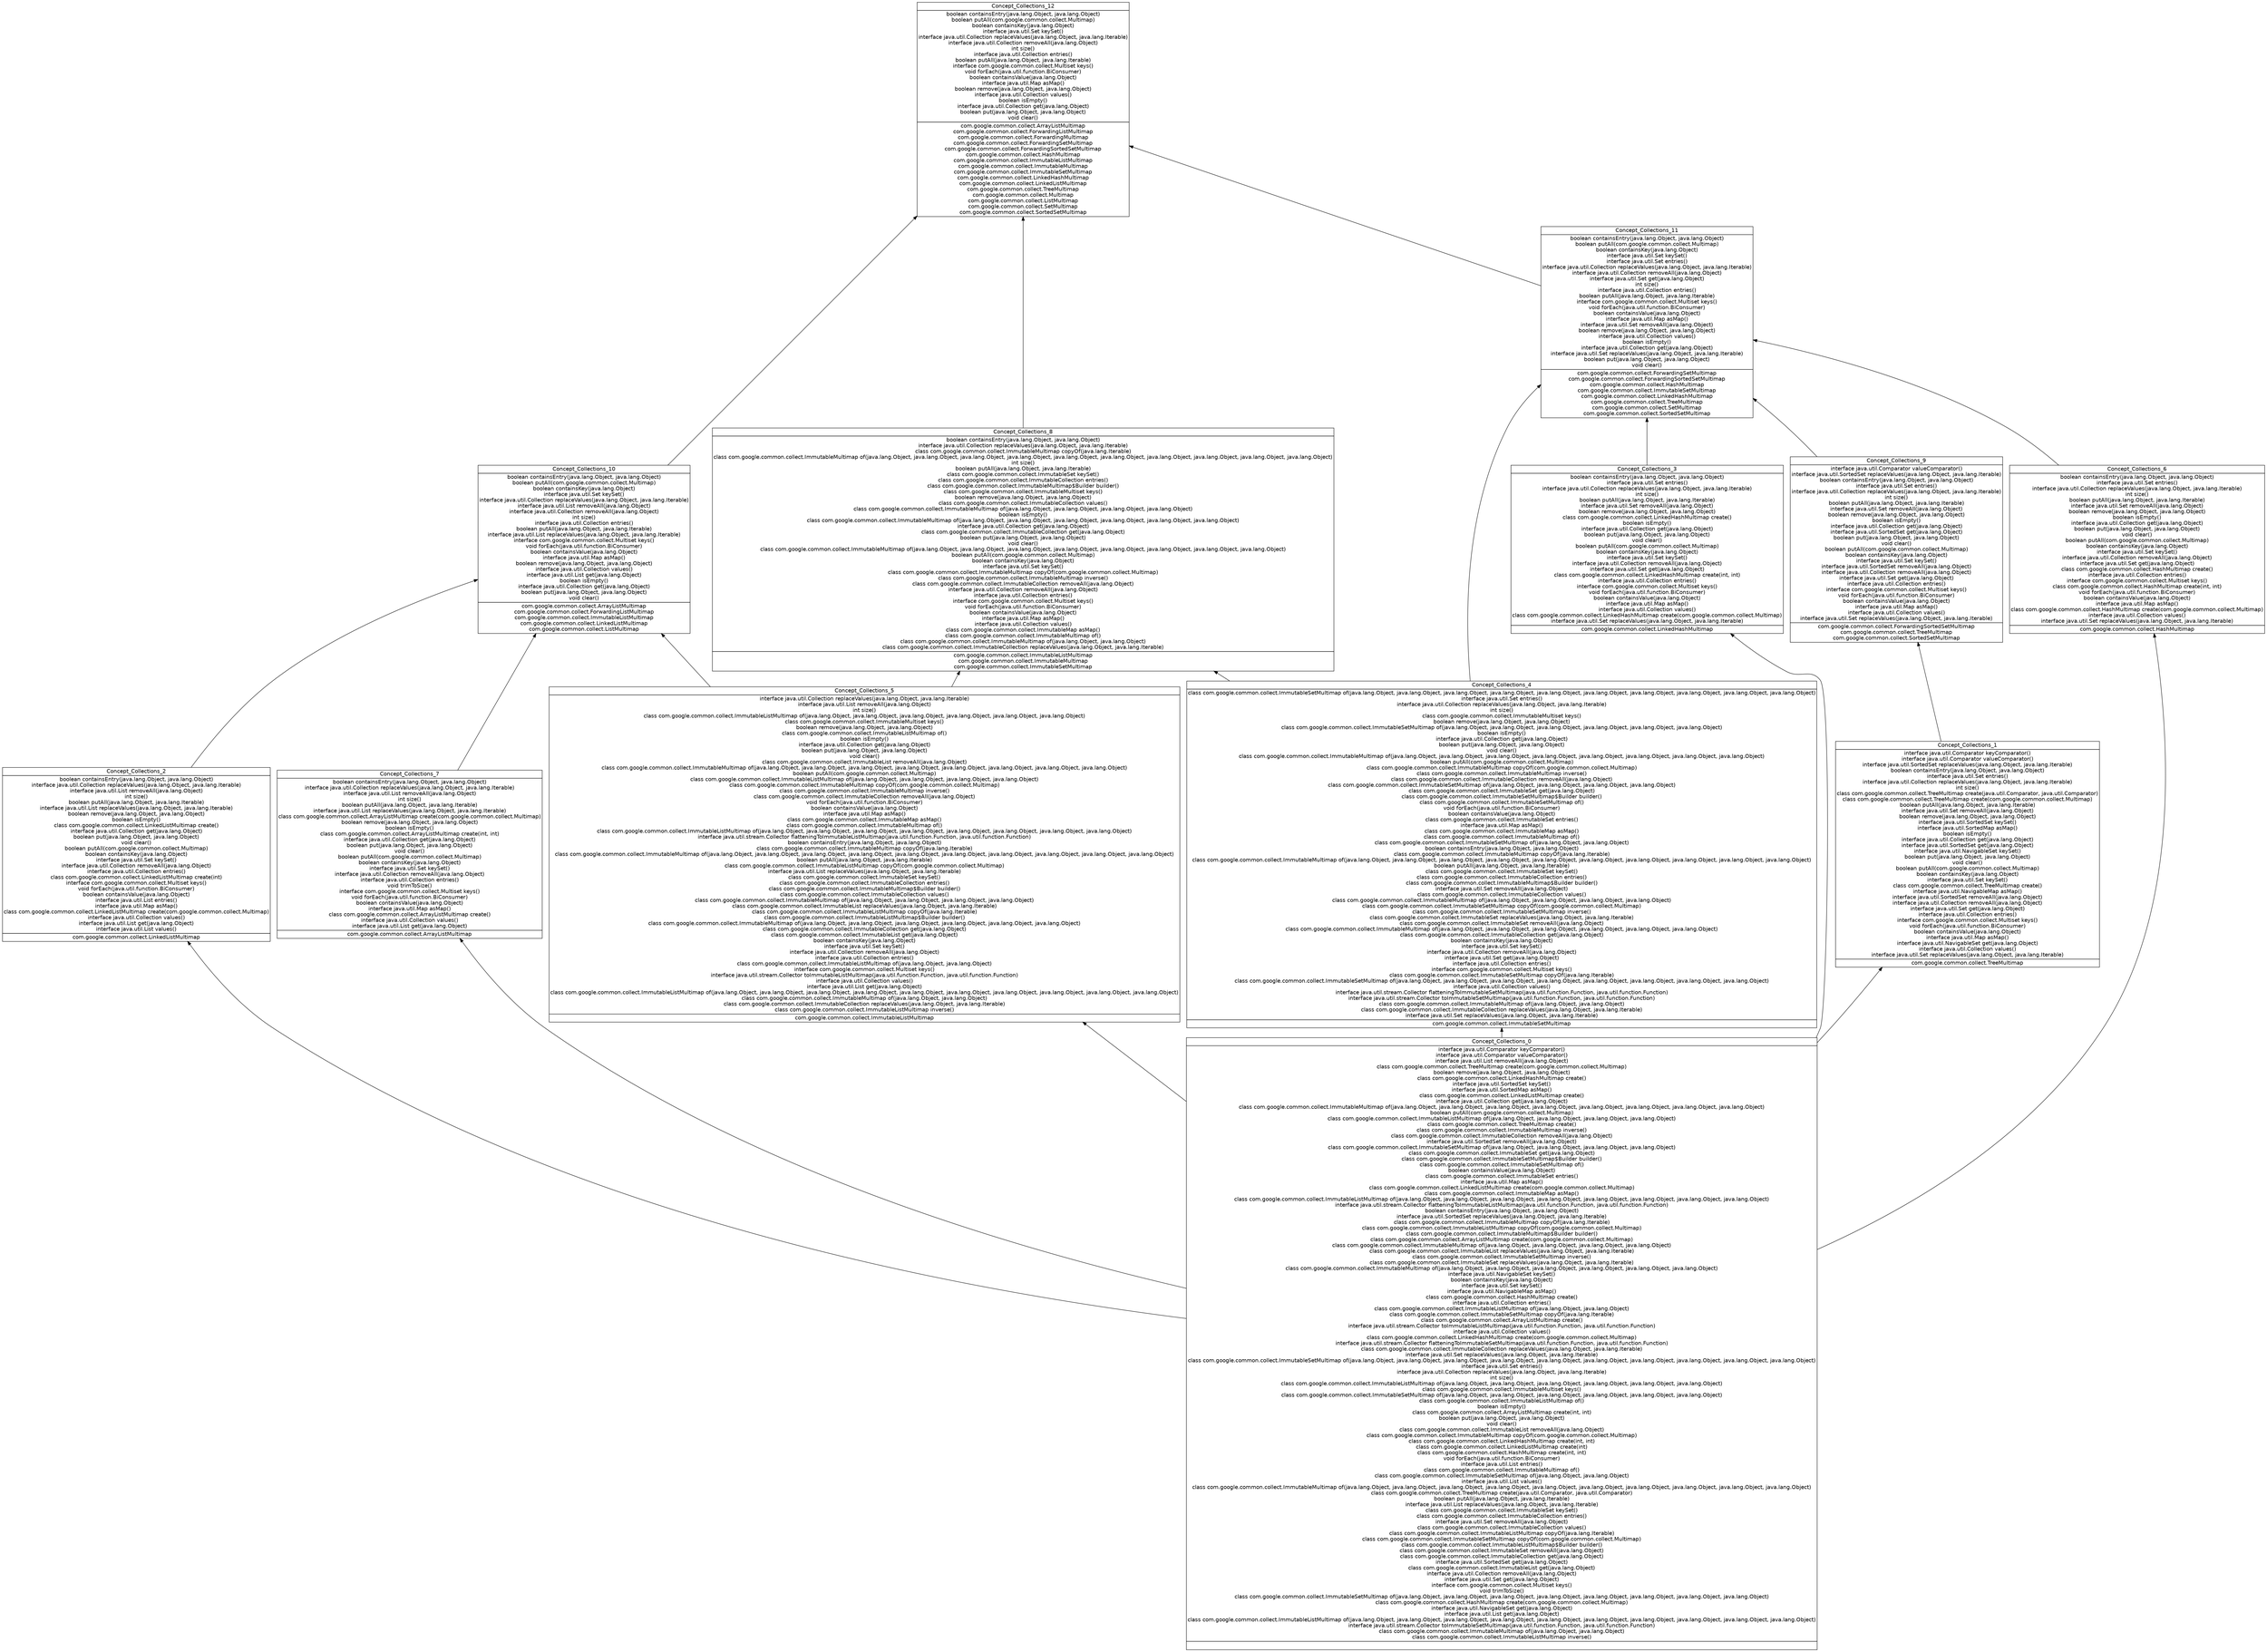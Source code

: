 digraph G { 
	rankdir=BT;
	margin=0;
	node [margin="0.03,0.03",fontname="DejaVu Sans"];
	ranksep=0.3;
	nodesep=0.2;
//graph[label="name:Collections,concept number:13,object number:16,attribute number:103"
13 [shape=none,label=<<table border="0" cellborder="1" cellspacing="0" port="p"><tr><td>Concept_Collections_12</td></tr><tr><td>boolean containsEntry(java.lang.Object, java.lang.Object)<br/>boolean putAll(com.google.common.collect.Multimap)<br/>boolean containsKey(java.lang.Object)<br/>interface java.util.Set keySet()<br/>interface java.util.Collection replaceValues(java.lang.Object, java.lang.Iterable)<br/>interface java.util.Collection removeAll(java.lang.Object)<br/>int size()<br/>interface java.util.Collection entries()<br/>boolean putAll(java.lang.Object, java.lang.Iterable)<br/>interface com.google.common.collect.Multiset keys()<br/>void forEach(java.util.function.BiConsumer)<br/>boolean containsValue(java.lang.Object)<br/>interface java.util.Map asMap()<br/>boolean remove(java.lang.Object, java.lang.Object)<br/>interface java.util.Collection values()<br/>boolean isEmpty()<br/>interface java.util.Collection get(java.lang.Object)<br/>boolean put(java.lang.Object, java.lang.Object)<br/>void clear()<br/></td></tr><tr><td>com.google.common.collect.ArrayListMultimap<br/>com.google.common.collect.ForwardingListMultimap<br/>com.google.common.collect.ForwardingMultimap<br/>com.google.common.collect.ForwardingSetMultimap<br/>com.google.common.collect.ForwardingSortedSetMultimap<br/>com.google.common.collect.HashMultimap<br/>com.google.common.collect.ImmutableListMultimap<br/>com.google.common.collect.ImmutableMultimap<br/>com.google.common.collect.ImmutableSetMultimap<br/>com.google.common.collect.LinkedHashMultimap<br/>com.google.common.collect.LinkedListMultimap<br/>com.google.common.collect.TreeMultimap<br/>com.google.common.collect.Multimap<br/>com.google.common.collect.ListMultimap<br/>com.google.common.collect.SetMultimap<br/>com.google.common.collect.SortedSetMultimap<br/></td></tr></table>>];
14 [shape=none,label=<<table border="0" cellborder="1" cellspacing="0" port="p"><tr><td>Concept_Collections_10</td></tr><tr><td>boolean containsEntry(java.lang.Object, java.lang.Object)<br/>boolean putAll(com.google.common.collect.Multimap)<br/>boolean containsKey(java.lang.Object)<br/>interface java.util.Set keySet()<br/>interface java.util.Collection replaceValues(java.lang.Object, java.lang.Iterable)<br/>interface java.util.List removeAll(java.lang.Object)<br/>interface java.util.Collection removeAll(java.lang.Object)<br/>int size()<br/>interface java.util.Collection entries()<br/>boolean putAll(java.lang.Object, java.lang.Iterable)<br/>interface java.util.List replaceValues(java.lang.Object, java.lang.Iterable)<br/>interface com.google.common.collect.Multiset keys()<br/>void forEach(java.util.function.BiConsumer)<br/>boolean containsValue(java.lang.Object)<br/>interface java.util.Map asMap()<br/>boolean remove(java.lang.Object, java.lang.Object)<br/>interface java.util.Collection values()<br/>interface java.util.List get(java.lang.Object)<br/>boolean isEmpty()<br/>interface java.util.Collection get(java.lang.Object)<br/>boolean put(java.lang.Object, java.lang.Object)<br/>void clear()<br/></td></tr><tr><td>com.google.common.collect.ArrayListMultimap<br/>com.google.common.collect.ForwardingListMultimap<br/>com.google.common.collect.ImmutableListMultimap<br/>com.google.common.collect.LinkedListMultimap<br/>com.google.common.collect.ListMultimap<br/></td></tr></table>>];
15 [shape=none,label=<<table border="0" cellborder="1" cellspacing="0" port="p"><tr><td>Concept_Collections_7</td></tr><tr><td>boolean containsEntry(java.lang.Object, java.lang.Object)<br/>interface java.util.Collection replaceValues(java.lang.Object, java.lang.Iterable)<br/>interface java.util.List removeAll(java.lang.Object)<br/>int size()<br/>boolean putAll(java.lang.Object, java.lang.Iterable)<br/>interface java.util.List replaceValues(java.lang.Object, java.lang.Iterable)<br/>class com.google.common.collect.ArrayListMultimap create(com.google.common.collect.Multimap)<br/>boolean remove(java.lang.Object, java.lang.Object)<br/>boolean isEmpty()<br/>class com.google.common.collect.ArrayListMultimap create(int, int)<br/>interface java.util.Collection get(java.lang.Object)<br/>boolean put(java.lang.Object, java.lang.Object)<br/>void clear()<br/>boolean putAll(com.google.common.collect.Multimap)<br/>boolean containsKey(java.lang.Object)<br/>interface java.util.Set keySet()<br/>interface java.util.Collection removeAll(java.lang.Object)<br/>interface java.util.Collection entries()<br/>void trimToSize()<br/>interface com.google.common.collect.Multiset keys()<br/>void forEach(java.util.function.BiConsumer)<br/>boolean containsValue(java.lang.Object)<br/>interface java.util.Map asMap()<br/>class com.google.common.collect.ArrayListMultimap create()<br/>interface java.util.Collection values()<br/>interface java.util.List get(java.lang.Object)<br/></td></tr><tr><td>com.google.common.collect.ArrayListMultimap<br/></td></tr></table>>];
16 [shape=none,label=<<table border="0" cellborder="1" cellspacing="0" port="p"><tr><td>Concept_Collections_0</td></tr><tr><td>interface java.util.Comparator keyComparator()<br/>interface java.util.Comparator valueComparator()<br/>interface java.util.List removeAll(java.lang.Object)<br/>class com.google.common.collect.TreeMultimap create(com.google.common.collect.Multimap)<br/>boolean remove(java.lang.Object, java.lang.Object)<br/>class com.google.common.collect.LinkedHashMultimap create()<br/>interface java.util.SortedSet keySet()<br/>interface java.util.SortedMap asMap()<br/>class com.google.common.collect.LinkedListMultimap create()<br/>interface java.util.Collection get(java.lang.Object)<br/>class com.google.common.collect.ImmutableMultimap of(java.lang.Object, java.lang.Object, java.lang.Object, java.lang.Object, java.lang.Object, java.lang.Object, java.lang.Object, java.lang.Object)<br/>boolean putAll(com.google.common.collect.Multimap)<br/>class com.google.common.collect.ImmutableListMultimap of(java.lang.Object, java.lang.Object, java.lang.Object, java.lang.Object)<br/>class com.google.common.collect.TreeMultimap create()<br/>class com.google.common.collect.ImmutableMultimap inverse()<br/>class com.google.common.collect.ImmutableCollection removeAll(java.lang.Object)<br/>interface java.util.SortedSet removeAll(java.lang.Object)<br/>class com.google.common.collect.ImmutableSetMultimap of(java.lang.Object, java.lang.Object, java.lang.Object, java.lang.Object)<br/>class com.google.common.collect.ImmutableSet get(java.lang.Object)<br/>class com.google.common.collect.ImmutableSetMultimap$Builder builder()<br/>class com.google.common.collect.ImmutableSetMultimap of()<br/>boolean containsValue(java.lang.Object)<br/>class com.google.common.collect.ImmutableSet entries()<br/>interface java.util.Map asMap()<br/>class com.google.common.collect.LinkedListMultimap create(com.google.common.collect.Multimap)<br/>class com.google.common.collect.ImmutableMap asMap()<br/>class com.google.common.collect.ImmutableListMultimap of(java.lang.Object, java.lang.Object, java.lang.Object, java.lang.Object, java.lang.Object, java.lang.Object, java.lang.Object, java.lang.Object)<br/>interface java.util.stream.Collector flatteningToImmutableListMultimap(java.util.function.Function, java.util.function.Function)<br/>boolean containsEntry(java.lang.Object, java.lang.Object)<br/>interface java.util.SortedSet replaceValues(java.lang.Object, java.lang.Iterable)<br/>class com.google.common.collect.ImmutableMultimap copyOf(java.lang.Iterable)<br/>class com.google.common.collect.ImmutableListMultimap copyOf(com.google.common.collect.Multimap)<br/>class com.google.common.collect.ImmutableMultimap$Builder builder()<br/>class com.google.common.collect.ArrayListMultimap create(com.google.common.collect.Multimap)<br/>class com.google.common.collect.ImmutableMultimap of(java.lang.Object, java.lang.Object, java.lang.Object, java.lang.Object)<br/>class com.google.common.collect.ImmutableList replaceValues(java.lang.Object, java.lang.Iterable)<br/>class com.google.common.collect.ImmutableSetMultimap inverse()<br/>class com.google.common.collect.ImmutableSet replaceValues(java.lang.Object, java.lang.Iterable)<br/>class com.google.common.collect.ImmutableMultimap of(java.lang.Object, java.lang.Object, java.lang.Object, java.lang.Object, java.lang.Object, java.lang.Object)<br/>interface java.util.NavigableSet keySet()<br/>boolean containsKey(java.lang.Object)<br/>interface java.util.Set keySet()<br/>interface java.util.NavigableMap asMap()<br/>class com.google.common.collect.HashMultimap create()<br/>interface java.util.Collection entries()<br/>class com.google.common.collect.ImmutableListMultimap of(java.lang.Object, java.lang.Object)<br/>class com.google.common.collect.ImmutableSetMultimap copyOf(java.lang.Iterable)<br/>class com.google.common.collect.ArrayListMultimap create()<br/>interface java.util.stream.Collector toImmutableListMultimap(java.util.function.Function, java.util.function.Function)<br/>interface java.util.Collection values()<br/>class com.google.common.collect.LinkedHashMultimap create(com.google.common.collect.Multimap)<br/>interface java.util.stream.Collector flatteningToImmutableSetMultimap(java.util.function.Function, java.util.function.Function)<br/>class com.google.common.collect.ImmutableCollection replaceValues(java.lang.Object, java.lang.Iterable)<br/>interface java.util.Set replaceValues(java.lang.Object, java.lang.Iterable)<br/>class com.google.common.collect.ImmutableSetMultimap of(java.lang.Object, java.lang.Object, java.lang.Object, java.lang.Object, java.lang.Object, java.lang.Object, java.lang.Object, java.lang.Object, java.lang.Object, java.lang.Object)<br/>interface java.util.Set entries()<br/>interface java.util.Collection replaceValues(java.lang.Object, java.lang.Iterable)<br/>int size()<br/>class com.google.common.collect.ImmutableListMultimap of(java.lang.Object, java.lang.Object, java.lang.Object, java.lang.Object, java.lang.Object, java.lang.Object)<br/>class com.google.common.collect.ImmutableMultiset keys()<br/>class com.google.common.collect.ImmutableSetMultimap of(java.lang.Object, java.lang.Object, java.lang.Object, java.lang.Object, java.lang.Object, java.lang.Object)<br/>class com.google.common.collect.ImmutableListMultimap of()<br/>boolean isEmpty()<br/>class com.google.common.collect.ArrayListMultimap create(int, int)<br/>boolean put(java.lang.Object, java.lang.Object)<br/>void clear()<br/>class com.google.common.collect.ImmutableList removeAll(java.lang.Object)<br/>class com.google.common.collect.ImmutableMultimap copyOf(com.google.common.collect.Multimap)<br/>class com.google.common.collect.LinkedHashMultimap create(int, int)<br/>class com.google.common.collect.LinkedListMultimap create(int)<br/>class com.google.common.collect.HashMultimap create(int, int)<br/>void forEach(java.util.function.BiConsumer)<br/>interface java.util.List entries()<br/>class com.google.common.collect.ImmutableMultimap of()<br/>class com.google.common.collect.ImmutableSetMultimap of(java.lang.Object, java.lang.Object)<br/>interface java.util.List values()<br/>class com.google.common.collect.ImmutableMultimap of(java.lang.Object, java.lang.Object, java.lang.Object, java.lang.Object, java.lang.Object, java.lang.Object, java.lang.Object, java.lang.Object, java.lang.Object, java.lang.Object)<br/>class com.google.common.collect.TreeMultimap create(java.util.Comparator, java.util.Comparator)<br/>boolean putAll(java.lang.Object, java.lang.Iterable)<br/>interface java.util.List replaceValues(java.lang.Object, java.lang.Iterable)<br/>class com.google.common.collect.ImmutableSet keySet()<br/>class com.google.common.collect.ImmutableCollection entries()<br/>interface java.util.Set removeAll(java.lang.Object)<br/>class com.google.common.collect.ImmutableCollection values()<br/>class com.google.common.collect.ImmutableListMultimap copyOf(java.lang.Iterable)<br/>class com.google.common.collect.ImmutableSetMultimap copyOf(com.google.common.collect.Multimap)<br/>class com.google.common.collect.ImmutableListMultimap$Builder builder()<br/>class com.google.common.collect.ImmutableSet removeAll(java.lang.Object)<br/>class com.google.common.collect.ImmutableCollection get(java.lang.Object)<br/>interface java.util.SortedSet get(java.lang.Object)<br/>class com.google.common.collect.ImmutableList get(java.lang.Object)<br/>interface java.util.Collection removeAll(java.lang.Object)<br/>interface java.util.Set get(java.lang.Object)<br/>interface com.google.common.collect.Multiset keys()<br/>void trimToSize()<br/>class com.google.common.collect.ImmutableSetMultimap of(java.lang.Object, java.lang.Object, java.lang.Object, java.lang.Object, java.lang.Object, java.lang.Object, java.lang.Object, java.lang.Object)<br/>class com.google.common.collect.HashMultimap create(com.google.common.collect.Multimap)<br/>interface java.util.NavigableSet get(java.lang.Object)<br/>interface java.util.List get(java.lang.Object)<br/>class com.google.common.collect.ImmutableListMultimap of(java.lang.Object, java.lang.Object, java.lang.Object, java.lang.Object, java.lang.Object, java.lang.Object, java.lang.Object, java.lang.Object, java.lang.Object, java.lang.Object)<br/>interface java.util.stream.Collector toImmutableSetMultimap(java.util.function.Function, java.util.function.Function)<br/>class com.google.common.collect.ImmutableMultimap of(java.lang.Object, java.lang.Object)<br/>class com.google.common.collect.ImmutableListMultimap inverse()<br/></td></tr><tr><td><br/></td></tr></table>>];
17 [shape=none,label=<<table border="0" cellborder="1" cellspacing="0" port="p"><tr><td>Concept_Collections_11</td></tr><tr><td>boolean containsEntry(java.lang.Object, java.lang.Object)<br/>boolean putAll(com.google.common.collect.Multimap)<br/>boolean containsKey(java.lang.Object)<br/>interface java.util.Set keySet()<br/>interface java.util.Set entries()<br/>interface java.util.Collection replaceValues(java.lang.Object, java.lang.Iterable)<br/>interface java.util.Collection removeAll(java.lang.Object)<br/>interface java.util.Set get(java.lang.Object)<br/>int size()<br/>interface java.util.Collection entries()<br/>boolean putAll(java.lang.Object, java.lang.Iterable)<br/>interface com.google.common.collect.Multiset keys()<br/>void forEach(java.util.function.BiConsumer)<br/>boolean containsValue(java.lang.Object)<br/>interface java.util.Map asMap()<br/>interface java.util.Set removeAll(java.lang.Object)<br/>boolean remove(java.lang.Object, java.lang.Object)<br/>interface java.util.Collection values()<br/>boolean isEmpty()<br/>interface java.util.Collection get(java.lang.Object)<br/>interface java.util.Set replaceValues(java.lang.Object, java.lang.Iterable)<br/>boolean put(java.lang.Object, java.lang.Object)<br/>void clear()<br/></td></tr><tr><td>com.google.common.collect.ForwardingSetMultimap<br/>com.google.common.collect.ForwardingSortedSetMultimap<br/>com.google.common.collect.HashMultimap<br/>com.google.common.collect.ImmutableSetMultimap<br/>com.google.common.collect.LinkedHashMultimap<br/>com.google.common.collect.TreeMultimap<br/>com.google.common.collect.SetMultimap<br/>com.google.common.collect.SortedSetMultimap<br/></td></tr></table>>];
18 [shape=none,label=<<table border="0" cellborder="1" cellspacing="0" port="p"><tr><td>Concept_Collections_9</td></tr><tr><td>interface java.util.Comparator valueComparator()<br/>interface java.util.SortedSet replaceValues(java.lang.Object, java.lang.Iterable)<br/>boolean containsEntry(java.lang.Object, java.lang.Object)<br/>interface java.util.Set entries()<br/>interface java.util.Collection replaceValues(java.lang.Object, java.lang.Iterable)<br/>int size()<br/>boolean putAll(java.lang.Object, java.lang.Iterable)<br/>interface java.util.Set removeAll(java.lang.Object)<br/>boolean remove(java.lang.Object, java.lang.Object)<br/>boolean isEmpty()<br/>interface java.util.Collection get(java.lang.Object)<br/>interface java.util.SortedSet get(java.lang.Object)<br/>boolean put(java.lang.Object, java.lang.Object)<br/>void clear()<br/>boolean putAll(com.google.common.collect.Multimap)<br/>boolean containsKey(java.lang.Object)<br/>interface java.util.Set keySet()<br/>interface java.util.SortedSet removeAll(java.lang.Object)<br/>interface java.util.Collection removeAll(java.lang.Object)<br/>interface java.util.Set get(java.lang.Object)<br/>interface java.util.Collection entries()<br/>interface com.google.common.collect.Multiset keys()<br/>void forEach(java.util.function.BiConsumer)<br/>boolean containsValue(java.lang.Object)<br/>interface java.util.Map asMap()<br/>interface java.util.Collection values()<br/>interface java.util.Set replaceValues(java.lang.Object, java.lang.Iterable)<br/></td></tr><tr><td>com.google.common.collect.ForwardingSortedSetMultimap<br/>com.google.common.collect.TreeMultimap<br/>com.google.common.collect.SortedSetMultimap<br/></td></tr></table>>];
19 [shape=none,label=<<table border="0" cellborder="1" cellspacing="0" port="p"><tr><td>Concept_Collections_6</td></tr><tr><td>boolean containsEntry(java.lang.Object, java.lang.Object)<br/>interface java.util.Set entries()<br/>interface java.util.Collection replaceValues(java.lang.Object, java.lang.Iterable)<br/>int size()<br/>boolean putAll(java.lang.Object, java.lang.Iterable)<br/>interface java.util.Set removeAll(java.lang.Object)<br/>boolean remove(java.lang.Object, java.lang.Object)<br/>boolean isEmpty()<br/>interface java.util.Collection get(java.lang.Object)<br/>boolean put(java.lang.Object, java.lang.Object)<br/>void clear()<br/>boolean putAll(com.google.common.collect.Multimap)<br/>boolean containsKey(java.lang.Object)<br/>interface java.util.Set keySet()<br/>interface java.util.Collection removeAll(java.lang.Object)<br/>interface java.util.Set get(java.lang.Object)<br/>class com.google.common.collect.HashMultimap create()<br/>interface java.util.Collection entries()<br/>interface com.google.common.collect.Multiset keys()<br/>class com.google.common.collect.HashMultimap create(int, int)<br/>void forEach(java.util.function.BiConsumer)<br/>boolean containsValue(java.lang.Object)<br/>interface java.util.Map asMap()<br/>class com.google.common.collect.HashMultimap create(com.google.common.collect.Multimap)<br/>interface java.util.Collection values()<br/>interface java.util.Set replaceValues(java.lang.Object, java.lang.Iterable)<br/></td></tr><tr><td>com.google.common.collect.HashMultimap<br/></td></tr></table>>];
20 [shape=none,label=<<table border="0" cellborder="1" cellspacing="0" port="p"><tr><td>Concept_Collections_5</td></tr><tr><td>interface java.util.Collection replaceValues(java.lang.Object, java.lang.Iterable)<br/>interface java.util.List removeAll(java.lang.Object)<br/>int size()<br/>class com.google.common.collect.ImmutableListMultimap of(java.lang.Object, java.lang.Object, java.lang.Object, java.lang.Object, java.lang.Object, java.lang.Object)<br/>class com.google.common.collect.ImmutableMultiset keys()<br/>boolean remove(java.lang.Object, java.lang.Object)<br/>class com.google.common.collect.ImmutableListMultimap of()<br/>boolean isEmpty()<br/>interface java.util.Collection get(java.lang.Object)<br/>boolean put(java.lang.Object, java.lang.Object)<br/>void clear()<br/>class com.google.common.collect.ImmutableList removeAll(java.lang.Object)<br/>class com.google.common.collect.ImmutableMultimap of(java.lang.Object, java.lang.Object, java.lang.Object, java.lang.Object, java.lang.Object, java.lang.Object, java.lang.Object, java.lang.Object)<br/>boolean putAll(com.google.common.collect.Multimap)<br/>class com.google.common.collect.ImmutableListMultimap of(java.lang.Object, java.lang.Object, java.lang.Object, java.lang.Object)<br/>class com.google.common.collect.ImmutableMultimap copyOf(com.google.common.collect.Multimap)<br/>class com.google.common.collect.ImmutableMultimap inverse()<br/>class com.google.common.collect.ImmutableCollection removeAll(java.lang.Object)<br/>void forEach(java.util.function.BiConsumer)<br/>boolean containsValue(java.lang.Object)<br/>interface java.util.Map asMap()<br/>class com.google.common.collect.ImmutableMap asMap()<br/>class com.google.common.collect.ImmutableMultimap of()<br/>class com.google.common.collect.ImmutableListMultimap of(java.lang.Object, java.lang.Object, java.lang.Object, java.lang.Object, java.lang.Object, java.lang.Object, java.lang.Object, java.lang.Object)<br/>interface java.util.stream.Collector flatteningToImmutableListMultimap(java.util.function.Function, java.util.function.Function)<br/>boolean containsEntry(java.lang.Object, java.lang.Object)<br/>class com.google.common.collect.ImmutableMultimap copyOf(java.lang.Iterable)<br/>class com.google.common.collect.ImmutableMultimap of(java.lang.Object, java.lang.Object, java.lang.Object, java.lang.Object, java.lang.Object, java.lang.Object, java.lang.Object, java.lang.Object, java.lang.Object, java.lang.Object)<br/>boolean putAll(java.lang.Object, java.lang.Iterable)<br/>class com.google.common.collect.ImmutableListMultimap copyOf(com.google.common.collect.Multimap)<br/>interface java.util.List replaceValues(java.lang.Object, java.lang.Iterable)<br/>class com.google.common.collect.ImmutableSet keySet()<br/>class com.google.common.collect.ImmutableCollection entries()<br/>class com.google.common.collect.ImmutableMultimap$Builder builder()<br/>class com.google.common.collect.ImmutableCollection values()<br/>class com.google.common.collect.ImmutableMultimap of(java.lang.Object, java.lang.Object, java.lang.Object, java.lang.Object)<br/>class com.google.common.collect.ImmutableList replaceValues(java.lang.Object, java.lang.Iterable)<br/>class com.google.common.collect.ImmutableListMultimap copyOf(java.lang.Iterable)<br/>class com.google.common.collect.ImmutableListMultimap$Builder builder()<br/>class com.google.common.collect.ImmutableMultimap of(java.lang.Object, java.lang.Object, java.lang.Object, java.lang.Object, java.lang.Object, java.lang.Object)<br/>class com.google.common.collect.ImmutableCollection get(java.lang.Object)<br/>class com.google.common.collect.ImmutableList get(java.lang.Object)<br/>boolean containsKey(java.lang.Object)<br/>interface java.util.Set keySet()<br/>interface java.util.Collection removeAll(java.lang.Object)<br/>interface java.util.Collection entries()<br/>class com.google.common.collect.ImmutableListMultimap of(java.lang.Object, java.lang.Object)<br/>interface com.google.common.collect.Multiset keys()<br/>interface java.util.stream.Collector toImmutableListMultimap(java.util.function.Function, java.util.function.Function)<br/>interface java.util.Collection values()<br/>interface java.util.List get(java.lang.Object)<br/>class com.google.common.collect.ImmutableListMultimap of(java.lang.Object, java.lang.Object, java.lang.Object, java.lang.Object, java.lang.Object, java.lang.Object, java.lang.Object, java.lang.Object, java.lang.Object, java.lang.Object)<br/>class com.google.common.collect.ImmutableMultimap of(java.lang.Object, java.lang.Object)<br/>class com.google.common.collect.ImmutableCollection replaceValues(java.lang.Object, java.lang.Iterable)<br/>class com.google.common.collect.ImmutableListMultimap inverse()<br/></td></tr><tr><td>com.google.common.collect.ImmutableListMultimap<br/></td></tr></table>>];
21 [shape=none,label=<<table border="0" cellborder="1" cellspacing="0" port="p"><tr><td>Concept_Collections_4</td></tr><tr><td>class com.google.common.collect.ImmutableSetMultimap of(java.lang.Object, java.lang.Object, java.lang.Object, java.lang.Object, java.lang.Object, java.lang.Object, java.lang.Object, java.lang.Object, java.lang.Object, java.lang.Object)<br/>interface java.util.Set entries()<br/>interface java.util.Collection replaceValues(java.lang.Object, java.lang.Iterable)<br/>int size()<br/>class com.google.common.collect.ImmutableMultiset keys()<br/>boolean remove(java.lang.Object, java.lang.Object)<br/>class com.google.common.collect.ImmutableSetMultimap of(java.lang.Object, java.lang.Object, java.lang.Object, java.lang.Object, java.lang.Object, java.lang.Object)<br/>boolean isEmpty()<br/>interface java.util.Collection get(java.lang.Object)<br/>boolean put(java.lang.Object, java.lang.Object)<br/>void clear()<br/>class com.google.common.collect.ImmutableMultimap of(java.lang.Object, java.lang.Object, java.lang.Object, java.lang.Object, java.lang.Object, java.lang.Object, java.lang.Object, java.lang.Object)<br/>boolean putAll(com.google.common.collect.Multimap)<br/>class com.google.common.collect.ImmutableMultimap copyOf(com.google.common.collect.Multimap)<br/>class com.google.common.collect.ImmutableMultimap inverse()<br/>class com.google.common.collect.ImmutableCollection removeAll(java.lang.Object)<br/>class com.google.common.collect.ImmutableSetMultimap of(java.lang.Object, java.lang.Object, java.lang.Object, java.lang.Object)<br/>class com.google.common.collect.ImmutableSet get(java.lang.Object)<br/>class com.google.common.collect.ImmutableSetMultimap$Builder builder()<br/>class com.google.common.collect.ImmutableSetMultimap of()<br/>void forEach(java.util.function.BiConsumer)<br/>boolean containsValue(java.lang.Object)<br/>class com.google.common.collect.ImmutableSet entries()<br/>interface java.util.Map asMap()<br/>class com.google.common.collect.ImmutableMap asMap()<br/>class com.google.common.collect.ImmutableMultimap of()<br/>class com.google.common.collect.ImmutableSetMultimap of(java.lang.Object, java.lang.Object)<br/>boolean containsEntry(java.lang.Object, java.lang.Object)<br/>class com.google.common.collect.ImmutableMultimap copyOf(java.lang.Iterable)<br/>class com.google.common.collect.ImmutableMultimap of(java.lang.Object, java.lang.Object, java.lang.Object, java.lang.Object, java.lang.Object, java.lang.Object, java.lang.Object, java.lang.Object, java.lang.Object, java.lang.Object)<br/>boolean putAll(java.lang.Object, java.lang.Iterable)<br/>class com.google.common.collect.ImmutableSet keySet()<br/>class com.google.common.collect.ImmutableCollection entries()<br/>class com.google.common.collect.ImmutableMultimap$Builder builder()<br/>interface java.util.Set removeAll(java.lang.Object)<br/>class com.google.common.collect.ImmutableCollection values()<br/>class com.google.common.collect.ImmutableMultimap of(java.lang.Object, java.lang.Object, java.lang.Object, java.lang.Object)<br/>class com.google.common.collect.ImmutableSetMultimap copyOf(com.google.common.collect.Multimap)<br/>class com.google.common.collect.ImmutableSetMultimap inverse()<br/>class com.google.common.collect.ImmutableSet replaceValues(java.lang.Object, java.lang.Iterable)<br/>class com.google.common.collect.ImmutableSet removeAll(java.lang.Object)<br/>class com.google.common.collect.ImmutableMultimap of(java.lang.Object, java.lang.Object, java.lang.Object, java.lang.Object, java.lang.Object, java.lang.Object)<br/>class com.google.common.collect.ImmutableCollection get(java.lang.Object)<br/>boolean containsKey(java.lang.Object)<br/>interface java.util.Set keySet()<br/>interface java.util.Collection removeAll(java.lang.Object)<br/>interface java.util.Set get(java.lang.Object)<br/>interface java.util.Collection entries()<br/>interface com.google.common.collect.Multiset keys()<br/>class com.google.common.collect.ImmutableSetMultimap copyOf(java.lang.Iterable)<br/>class com.google.common.collect.ImmutableSetMultimap of(java.lang.Object, java.lang.Object, java.lang.Object, java.lang.Object, java.lang.Object, java.lang.Object, java.lang.Object, java.lang.Object)<br/>interface java.util.Collection values()<br/>interface java.util.stream.Collector flatteningToImmutableSetMultimap(java.util.function.Function, java.util.function.Function)<br/>interface java.util.stream.Collector toImmutableSetMultimap(java.util.function.Function, java.util.function.Function)<br/>class com.google.common.collect.ImmutableMultimap of(java.lang.Object, java.lang.Object)<br/>class com.google.common.collect.ImmutableCollection replaceValues(java.lang.Object, java.lang.Iterable)<br/>interface java.util.Set replaceValues(java.lang.Object, java.lang.Iterable)<br/></td></tr><tr><td>com.google.common.collect.ImmutableSetMultimap<br/></td></tr></table>>];
22 [shape=none,label=<<table border="0" cellborder="1" cellspacing="0" port="p"><tr><td>Concept_Collections_8</td></tr><tr><td>boolean containsEntry(java.lang.Object, java.lang.Object)<br/>interface java.util.Collection replaceValues(java.lang.Object, java.lang.Iterable)<br/>class com.google.common.collect.ImmutableMultimap copyOf(java.lang.Iterable)<br/>class com.google.common.collect.ImmutableMultimap of(java.lang.Object, java.lang.Object, java.lang.Object, java.lang.Object, java.lang.Object, java.lang.Object, java.lang.Object, java.lang.Object, java.lang.Object, java.lang.Object)<br/>int size()<br/>boolean putAll(java.lang.Object, java.lang.Iterable)<br/>class com.google.common.collect.ImmutableSet keySet()<br/>class com.google.common.collect.ImmutableCollection entries()<br/>class com.google.common.collect.ImmutableMultimap$Builder builder()<br/>class com.google.common.collect.ImmutableMultiset keys()<br/>boolean remove(java.lang.Object, java.lang.Object)<br/>class com.google.common.collect.ImmutableCollection values()<br/>class com.google.common.collect.ImmutableMultimap of(java.lang.Object, java.lang.Object, java.lang.Object, java.lang.Object)<br/>boolean isEmpty()<br/>class com.google.common.collect.ImmutableMultimap of(java.lang.Object, java.lang.Object, java.lang.Object, java.lang.Object, java.lang.Object, java.lang.Object)<br/>interface java.util.Collection get(java.lang.Object)<br/>class com.google.common.collect.ImmutableCollection get(java.lang.Object)<br/>boolean put(java.lang.Object, java.lang.Object)<br/>void clear()<br/>class com.google.common.collect.ImmutableMultimap of(java.lang.Object, java.lang.Object, java.lang.Object, java.lang.Object, java.lang.Object, java.lang.Object, java.lang.Object, java.lang.Object)<br/>boolean putAll(com.google.common.collect.Multimap)<br/>boolean containsKey(java.lang.Object)<br/>interface java.util.Set keySet()<br/>class com.google.common.collect.ImmutableMultimap copyOf(com.google.common.collect.Multimap)<br/>class com.google.common.collect.ImmutableMultimap inverse()<br/>class com.google.common.collect.ImmutableCollection removeAll(java.lang.Object)<br/>interface java.util.Collection removeAll(java.lang.Object)<br/>interface java.util.Collection entries()<br/>interface com.google.common.collect.Multiset keys()<br/>void forEach(java.util.function.BiConsumer)<br/>boolean containsValue(java.lang.Object)<br/>interface java.util.Map asMap()<br/>interface java.util.Collection values()<br/>class com.google.common.collect.ImmutableMap asMap()<br/>class com.google.common.collect.ImmutableMultimap of()<br/>class com.google.common.collect.ImmutableMultimap of(java.lang.Object, java.lang.Object)<br/>class com.google.common.collect.ImmutableCollection replaceValues(java.lang.Object, java.lang.Iterable)<br/></td></tr><tr><td>com.google.common.collect.ImmutableListMultimap<br/>com.google.common.collect.ImmutableMultimap<br/>com.google.common.collect.ImmutableSetMultimap<br/></td></tr></table>>];
23 [shape=none,label=<<table border="0" cellborder="1" cellspacing="0" port="p"><tr><td>Concept_Collections_3</td></tr><tr><td>boolean containsEntry(java.lang.Object, java.lang.Object)<br/>interface java.util.Set entries()<br/>interface java.util.Collection replaceValues(java.lang.Object, java.lang.Iterable)<br/>int size()<br/>boolean putAll(java.lang.Object, java.lang.Iterable)<br/>interface java.util.Set removeAll(java.lang.Object)<br/>boolean remove(java.lang.Object, java.lang.Object)<br/>class com.google.common.collect.LinkedHashMultimap create()<br/>boolean isEmpty()<br/>interface java.util.Collection get(java.lang.Object)<br/>boolean put(java.lang.Object, java.lang.Object)<br/>void clear()<br/>boolean putAll(com.google.common.collect.Multimap)<br/>boolean containsKey(java.lang.Object)<br/>interface java.util.Set keySet()<br/>interface java.util.Collection removeAll(java.lang.Object)<br/>interface java.util.Set get(java.lang.Object)<br/>class com.google.common.collect.LinkedHashMultimap create(int, int)<br/>interface java.util.Collection entries()<br/>interface com.google.common.collect.Multiset keys()<br/>void forEach(java.util.function.BiConsumer)<br/>boolean containsValue(java.lang.Object)<br/>interface java.util.Map asMap()<br/>interface java.util.Collection values()<br/>class com.google.common.collect.LinkedHashMultimap create(com.google.common.collect.Multimap)<br/>interface java.util.Set replaceValues(java.lang.Object, java.lang.Iterable)<br/></td></tr><tr><td>com.google.common.collect.LinkedHashMultimap<br/></td></tr></table>>];
24 [shape=none,label=<<table border="0" cellborder="1" cellspacing="0" port="p"><tr><td>Concept_Collections_2</td></tr><tr><td>boolean containsEntry(java.lang.Object, java.lang.Object)<br/>interface java.util.Collection replaceValues(java.lang.Object, java.lang.Iterable)<br/>interface java.util.List removeAll(java.lang.Object)<br/>int size()<br/>boolean putAll(java.lang.Object, java.lang.Iterable)<br/>interface java.util.List replaceValues(java.lang.Object, java.lang.Iterable)<br/>boolean remove(java.lang.Object, java.lang.Object)<br/>boolean isEmpty()<br/>class com.google.common.collect.LinkedListMultimap create()<br/>interface java.util.Collection get(java.lang.Object)<br/>boolean put(java.lang.Object, java.lang.Object)<br/>void clear()<br/>boolean putAll(com.google.common.collect.Multimap)<br/>boolean containsKey(java.lang.Object)<br/>interface java.util.Set keySet()<br/>interface java.util.Collection removeAll(java.lang.Object)<br/>interface java.util.Collection entries()<br/>class com.google.common.collect.LinkedListMultimap create(int)<br/>interface com.google.common.collect.Multiset keys()<br/>void forEach(java.util.function.BiConsumer)<br/>boolean containsValue(java.lang.Object)<br/>interface java.util.List entries()<br/>interface java.util.Map asMap()<br/>class com.google.common.collect.LinkedListMultimap create(com.google.common.collect.Multimap)<br/>interface java.util.Collection values()<br/>interface java.util.List get(java.lang.Object)<br/>interface java.util.List values()<br/></td></tr><tr><td>com.google.common.collect.LinkedListMultimap<br/></td></tr></table>>];
25 [shape=none,label=<<table border="0" cellborder="1" cellspacing="0" port="p"><tr><td>Concept_Collections_1</td></tr><tr><td>interface java.util.Comparator keyComparator()<br/>interface java.util.Comparator valueComparator()<br/>interface java.util.SortedSet replaceValues(java.lang.Object, java.lang.Iterable)<br/>boolean containsEntry(java.lang.Object, java.lang.Object)<br/>interface java.util.Set entries()<br/>interface java.util.Collection replaceValues(java.lang.Object, java.lang.Iterable)<br/>int size()<br/>class com.google.common.collect.TreeMultimap create(java.util.Comparator, java.util.Comparator)<br/>class com.google.common.collect.TreeMultimap create(com.google.common.collect.Multimap)<br/>boolean putAll(java.lang.Object, java.lang.Iterable)<br/>interface java.util.Set removeAll(java.lang.Object)<br/>boolean remove(java.lang.Object, java.lang.Object)<br/>interface java.util.SortedSet keySet()<br/>interface java.util.SortedMap asMap()<br/>boolean isEmpty()<br/>interface java.util.Collection get(java.lang.Object)<br/>interface java.util.SortedSet get(java.lang.Object)<br/>interface java.util.NavigableSet keySet()<br/>boolean put(java.lang.Object, java.lang.Object)<br/>void clear()<br/>boolean putAll(com.google.common.collect.Multimap)<br/>boolean containsKey(java.lang.Object)<br/>interface java.util.Set keySet()<br/>class com.google.common.collect.TreeMultimap create()<br/>interface java.util.NavigableMap asMap()<br/>interface java.util.SortedSet removeAll(java.lang.Object)<br/>interface java.util.Collection removeAll(java.lang.Object)<br/>interface java.util.Set get(java.lang.Object)<br/>interface java.util.Collection entries()<br/>interface com.google.common.collect.Multiset keys()<br/>void forEach(java.util.function.BiConsumer)<br/>boolean containsValue(java.lang.Object)<br/>interface java.util.Map asMap()<br/>interface java.util.NavigableSet get(java.lang.Object)<br/>interface java.util.Collection values()<br/>interface java.util.Set replaceValues(java.lang.Object, java.lang.Iterable)<br/></td></tr><tr><td>com.google.common.collect.TreeMultimap<br/></td></tr></table>>];
	14:p -> 13:p
	17:p -> 13:p
	22:p -> 13:p
	15:p -> 14:p
	20:p -> 14:p
	24:p -> 14:p
	16:p -> 15:p
	18:p -> 17:p
	19:p -> 17:p
	21:p -> 17:p
	23:p -> 17:p
	25:p -> 18:p
	16:p -> 19:p
	16:p -> 20:p
	16:p -> 21:p
	20:p -> 22:p
	21:p -> 22:p
	16:p -> 23:p
	16:p -> 24:p
	16:p -> 25:p
}